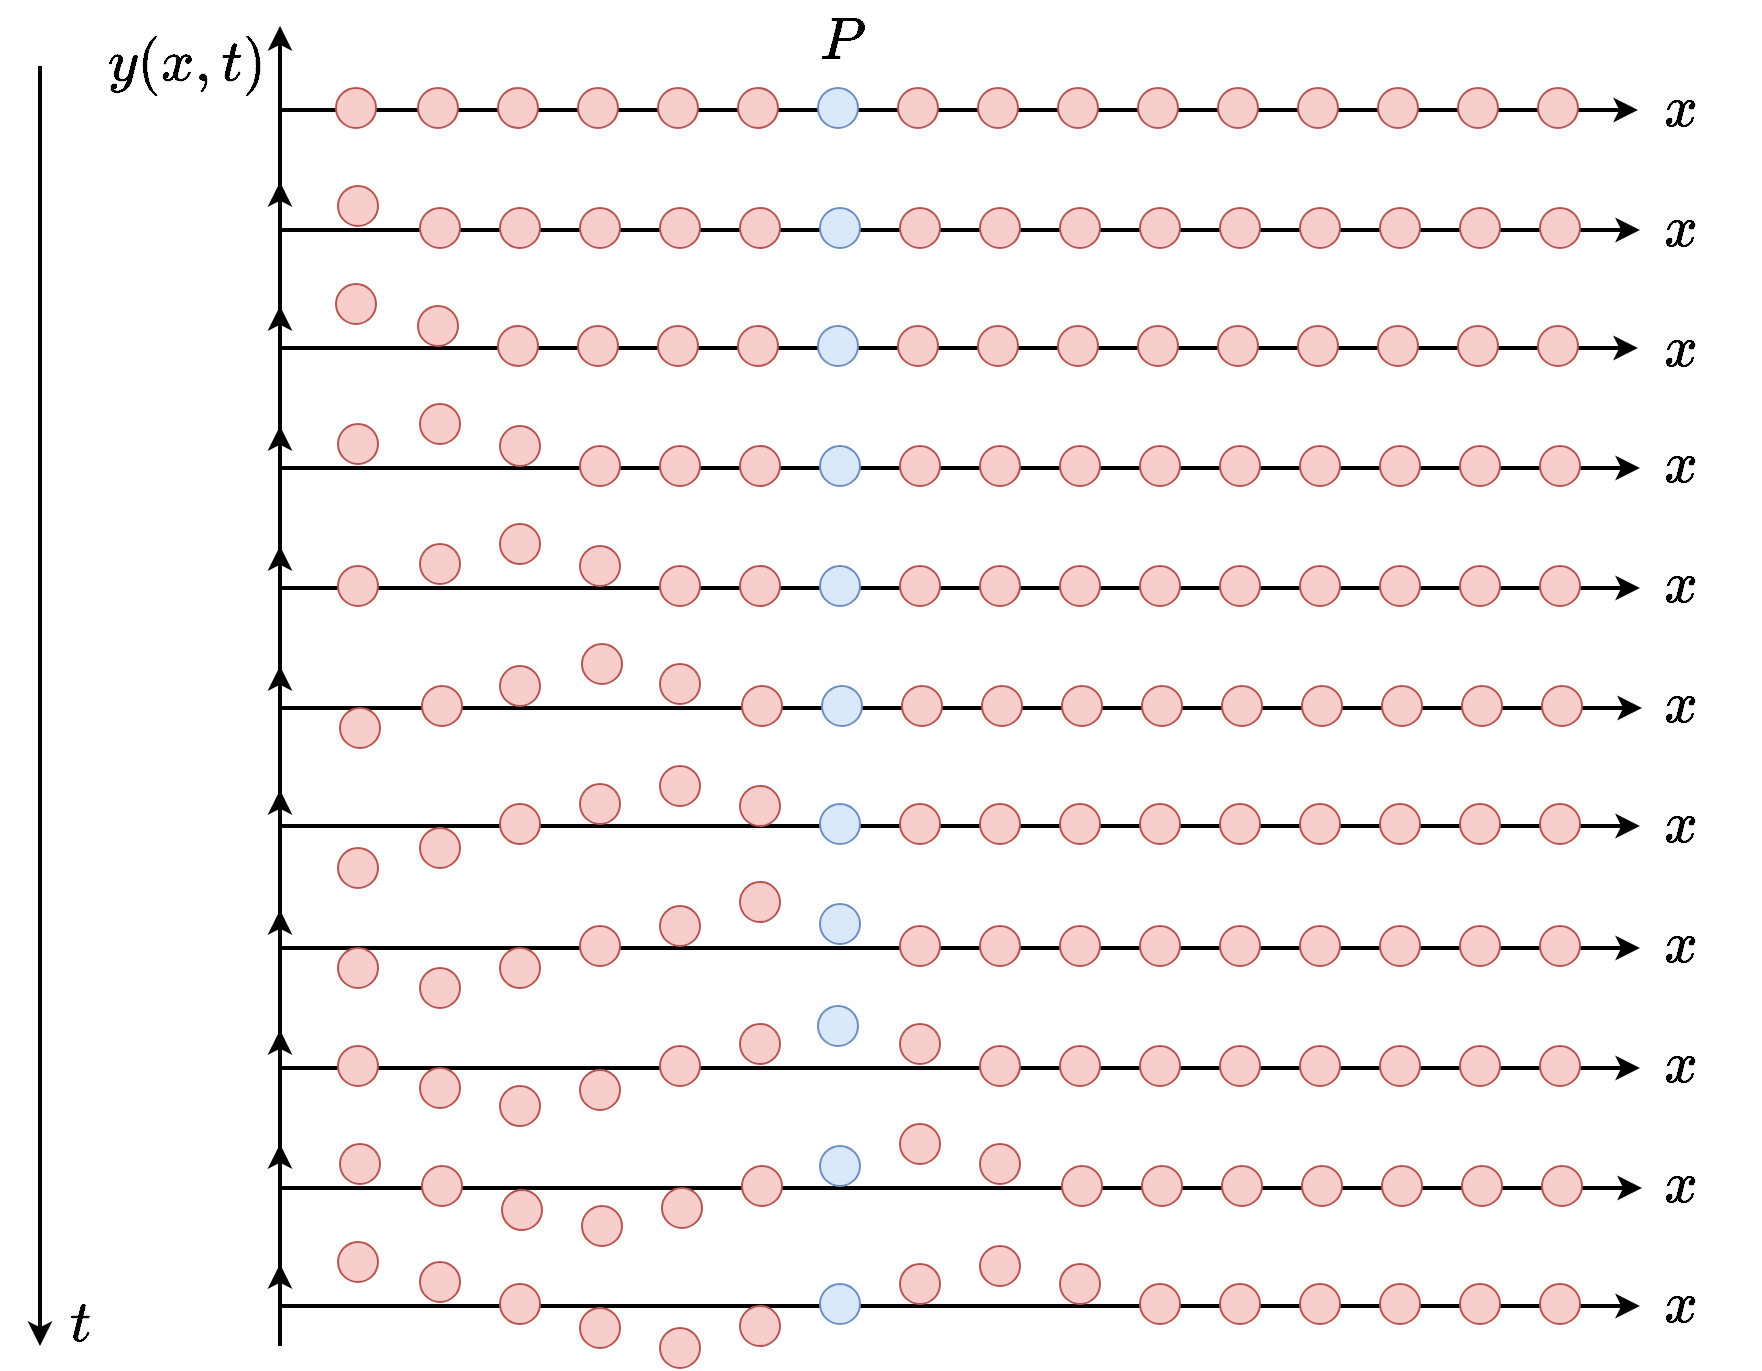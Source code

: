 <mxfile version="17.2.4" type="device"><diagram id="q1A4tOqf9UaTNvu059K_" name="Seite-1"><mxGraphModel dx="1675" dy="566" grid="1" gridSize="10" guides="1" tooltips="1" connect="1" arrows="1" fold="1" page="1" pageScale="1" pageWidth="827" pageHeight="1169" math="1" shadow="0"><root><mxCell id="0"/><mxCell id="1" parent="0"/><mxCell id="uSksvsKe5BKGUs4VqeUF-1" value="" style="endArrow=classic;html=1;rounded=0;strokeWidth=2;" edge="1" parent="1"><mxGeometry width="50" height="50" relative="1" as="geometry"><mxPoint x="80" y="700" as="sourcePoint"/><mxPoint x="80" y="40" as="targetPoint"/></mxGeometry></mxCell><mxCell id="uSksvsKe5BKGUs4VqeUF-2" value="" style="endArrow=classic;html=1;rounded=0;strokeWidth=2;startArrow=none;" edge="1" parent="1"><mxGeometry width="50" height="50" relative="1" as="geometry"><mxPoint x="80" y="680" as="sourcePoint"/><mxPoint x="760" y="680" as="targetPoint"/></mxGeometry></mxCell><mxCell id="uSksvsKe5BKGUs4VqeUF-3" value="" style="ellipse;whiteSpace=wrap;html=1;aspect=fixed;fillColor=#f8cecc;strokeColor=#b85450;" vertex="1" parent="1"><mxGeometry x="109" y="648" width="20" height="20" as="geometry"/></mxCell><mxCell id="uSksvsKe5BKGUs4VqeUF-5" value="" style="ellipse;whiteSpace=wrap;html=1;aspect=fixed;fillColor=#f8cecc;strokeColor=#b85450;" vertex="1" parent="1"><mxGeometry x="150" y="658" width="20" height="20" as="geometry"/></mxCell><mxCell id="uSksvsKe5BKGUs4VqeUF-9" value="" style="ellipse;whiteSpace=wrap;html=1;aspect=fixed;fillColor=#f8cecc;strokeColor=#b85450;" vertex="1" parent="1"><mxGeometry x="190" y="669" width="20" height="20" as="geometry"/></mxCell><mxCell id="uSksvsKe5BKGUs4VqeUF-7" value="" style="ellipse;whiteSpace=wrap;html=1;aspect=fixed;fillColor=#f8cecc;strokeColor=#b85450;" vertex="1" parent="1"><mxGeometry x="230" y="681" width="20" height="20" as="geometry"/></mxCell><mxCell id="uSksvsKe5BKGUs4VqeUF-13" value="" style="ellipse;whiteSpace=wrap;html=1;aspect=fixed;fillColor=#f8cecc;strokeColor=#b85450;" vertex="1" parent="1"><mxGeometry x="270" y="691" width="20" height="20" as="geometry"/></mxCell><mxCell id="uSksvsKe5BKGUs4VqeUF-14" value="" style="ellipse;whiteSpace=wrap;html=1;aspect=fixed;fillColor=#f8cecc;strokeColor=#b85450;" vertex="1" parent="1"><mxGeometry x="310" y="680" width="20" height="20" as="geometry"/></mxCell><mxCell id="uSksvsKe5BKGUs4VqeUF-15" value="" style="ellipse;whiteSpace=wrap;html=1;aspect=fixed;fillColor=#dae8fc;strokeColor=#6c8ebf;" vertex="1" parent="1"><mxGeometry x="350" y="669" width="20" height="20" as="geometry"/></mxCell><mxCell id="uSksvsKe5BKGUs4VqeUF-16" value="" style="ellipse;whiteSpace=wrap;html=1;aspect=fixed;fillColor=#f8cecc;strokeColor=#b85450;" vertex="1" parent="1"><mxGeometry x="390" y="659" width="20" height="20" as="geometry"/></mxCell><mxCell id="uSksvsKe5BKGUs4VqeUF-17" value="" style="ellipse;whiteSpace=wrap;html=1;aspect=fixed;fillColor=#f8cecc;strokeColor=#b85450;" vertex="1" parent="1"><mxGeometry x="430" y="650" width="20" height="20" as="geometry"/></mxCell><mxCell id="uSksvsKe5BKGUs4VqeUF-18" value="" style="ellipse;whiteSpace=wrap;html=1;aspect=fixed;fillColor=#f8cecc;strokeColor=#b85450;" vertex="1" parent="1"><mxGeometry x="470" y="659" width="20" height="20" as="geometry"/></mxCell><mxCell id="uSksvsKe5BKGUs4VqeUF-19" value="" style="ellipse;whiteSpace=wrap;html=1;aspect=fixed;fillColor=#f8cecc;strokeColor=#b85450;" vertex="1" parent="1"><mxGeometry x="510" y="669" width="20" height="20" as="geometry"/></mxCell><mxCell id="uSksvsKe5BKGUs4VqeUF-20" value="" style="ellipse;whiteSpace=wrap;html=1;aspect=fixed;fillColor=#f8cecc;strokeColor=#b85450;" vertex="1" parent="1"><mxGeometry x="550" y="669" width="20" height="20" as="geometry"/></mxCell><mxCell id="uSksvsKe5BKGUs4VqeUF-21" value="" style="ellipse;whiteSpace=wrap;html=1;aspect=fixed;fillColor=#f8cecc;strokeColor=#b85450;" vertex="1" parent="1"><mxGeometry x="590" y="669" width="20" height="20" as="geometry"/></mxCell><mxCell id="uSksvsKe5BKGUs4VqeUF-22" value="" style="ellipse;whiteSpace=wrap;html=1;aspect=fixed;fillColor=#f8cecc;strokeColor=#b85450;" vertex="1" parent="1"><mxGeometry x="630" y="669" width="20" height="20" as="geometry"/></mxCell><mxCell id="uSksvsKe5BKGUs4VqeUF-23" value="" style="ellipse;whiteSpace=wrap;html=1;aspect=fixed;fillColor=#f8cecc;strokeColor=#b85450;" vertex="1" parent="1"><mxGeometry x="670" y="669" width="20" height="20" as="geometry"/></mxCell><mxCell id="uSksvsKe5BKGUs4VqeUF-24" value="" style="ellipse;whiteSpace=wrap;html=1;aspect=fixed;fillColor=#f8cecc;strokeColor=#b85450;" vertex="1" parent="1"><mxGeometry x="710" y="669" width="20" height="20" as="geometry"/></mxCell><mxCell id="uSksvsKe5BKGUs4VqeUF-25" value="" style="endArrow=classic;html=1;rounded=0;strokeWidth=2;startArrow=none;" edge="1" parent="1"><mxGeometry width="50" height="50" relative="1" as="geometry"><mxPoint x="81" y="621" as="sourcePoint"/><mxPoint x="761" y="621" as="targetPoint"/></mxGeometry></mxCell><mxCell id="uSksvsKe5BKGUs4VqeUF-26" value="" style="ellipse;whiteSpace=wrap;html=1;aspect=fixed;fillColor=#f8cecc;strokeColor=#b85450;" vertex="1" parent="1"><mxGeometry x="110" y="599" width="20" height="20" as="geometry"/></mxCell><mxCell id="uSksvsKe5BKGUs4VqeUF-27" value="" style="ellipse;whiteSpace=wrap;html=1;aspect=fixed;fillColor=#f8cecc;strokeColor=#b85450;" vertex="1" parent="1"><mxGeometry x="151" y="610" width="20" height="20" as="geometry"/></mxCell><mxCell id="uSksvsKe5BKGUs4VqeUF-28" value="" style="ellipse;whiteSpace=wrap;html=1;aspect=fixed;fillColor=#f8cecc;strokeColor=#b85450;" vertex="1" parent="1"><mxGeometry x="191" y="622" width="20" height="20" as="geometry"/></mxCell><mxCell id="uSksvsKe5BKGUs4VqeUF-29" value="" style="ellipse;whiteSpace=wrap;html=1;aspect=fixed;fillColor=#f8cecc;strokeColor=#b85450;" vertex="1" parent="1"><mxGeometry x="231" y="630" width="20" height="20" as="geometry"/></mxCell><mxCell id="uSksvsKe5BKGUs4VqeUF-30" value="" style="ellipse;whiteSpace=wrap;html=1;aspect=fixed;fillColor=#f8cecc;strokeColor=#b85450;" vertex="1" parent="1"><mxGeometry x="271" y="621" width="20" height="20" as="geometry"/></mxCell><mxCell id="uSksvsKe5BKGUs4VqeUF-31" value="" style="ellipse;whiteSpace=wrap;html=1;aspect=fixed;fillColor=#f8cecc;strokeColor=#b85450;" vertex="1" parent="1"><mxGeometry x="311" y="610" width="20" height="20" as="geometry"/></mxCell><mxCell id="uSksvsKe5BKGUs4VqeUF-32" value="" style="ellipse;whiteSpace=wrap;html=1;aspect=fixed;fillColor=#dae8fc;strokeColor=#6c8ebf;" vertex="1" parent="1"><mxGeometry x="350" y="600" width="20" height="20" as="geometry"/></mxCell><mxCell id="uSksvsKe5BKGUs4VqeUF-33" value="" style="ellipse;whiteSpace=wrap;html=1;aspect=fixed;fillColor=#f8cecc;strokeColor=#b85450;" vertex="1" parent="1"><mxGeometry x="390" y="589" width="20" height="20" as="geometry"/></mxCell><mxCell id="uSksvsKe5BKGUs4VqeUF-34" value="" style="ellipse;whiteSpace=wrap;html=1;aspect=fixed;fillColor=#f8cecc;strokeColor=#b85450;" vertex="1" parent="1"><mxGeometry x="430" y="599" width="20" height="20" as="geometry"/></mxCell><mxCell id="uSksvsKe5BKGUs4VqeUF-35" value="" style="ellipse;whiteSpace=wrap;html=1;aspect=fixed;fillColor=#f8cecc;strokeColor=#b85450;" vertex="1" parent="1"><mxGeometry x="471" y="610" width="20" height="20" as="geometry"/></mxCell><mxCell id="uSksvsKe5BKGUs4VqeUF-36" value="" style="ellipse;whiteSpace=wrap;html=1;aspect=fixed;fillColor=#f8cecc;strokeColor=#b85450;" vertex="1" parent="1"><mxGeometry x="511" y="610" width="20" height="20" as="geometry"/></mxCell><mxCell id="uSksvsKe5BKGUs4VqeUF-37" value="" style="ellipse;whiteSpace=wrap;html=1;aspect=fixed;fillColor=#f8cecc;strokeColor=#b85450;" vertex="1" parent="1"><mxGeometry x="551" y="610" width="20" height="20" as="geometry"/></mxCell><mxCell id="uSksvsKe5BKGUs4VqeUF-38" value="" style="ellipse;whiteSpace=wrap;html=1;aspect=fixed;fillColor=#f8cecc;strokeColor=#b85450;" vertex="1" parent="1"><mxGeometry x="591" y="610" width="20" height="20" as="geometry"/></mxCell><mxCell id="uSksvsKe5BKGUs4VqeUF-39" value="" style="ellipse;whiteSpace=wrap;html=1;aspect=fixed;fillColor=#f8cecc;strokeColor=#b85450;" vertex="1" parent="1"><mxGeometry x="631" y="610" width="20" height="20" as="geometry"/></mxCell><mxCell id="uSksvsKe5BKGUs4VqeUF-40" value="" style="ellipse;whiteSpace=wrap;html=1;aspect=fixed;fillColor=#f8cecc;strokeColor=#b85450;" vertex="1" parent="1"><mxGeometry x="671" y="610" width="20" height="20" as="geometry"/></mxCell><mxCell id="uSksvsKe5BKGUs4VqeUF-41" value="" style="ellipse;whiteSpace=wrap;html=1;aspect=fixed;fillColor=#f8cecc;strokeColor=#b85450;" vertex="1" parent="1"><mxGeometry x="711" y="610" width="20" height="20" as="geometry"/></mxCell><mxCell id="uSksvsKe5BKGUs4VqeUF-42" value="" style="endArrow=classic;html=1;rounded=0;strokeWidth=2;startArrow=none;" edge="1" parent="1"><mxGeometry width="50" height="50" relative="1" as="geometry"><mxPoint x="80" y="561" as="sourcePoint"/><mxPoint x="760" y="561" as="targetPoint"/></mxGeometry></mxCell><mxCell id="uSksvsKe5BKGUs4VqeUF-43" value="" style="ellipse;whiteSpace=wrap;html=1;aspect=fixed;fillColor=#f8cecc;strokeColor=#b85450;" vertex="1" parent="1"><mxGeometry x="109" y="550" width="20" height="20" as="geometry"/></mxCell><mxCell id="uSksvsKe5BKGUs4VqeUF-44" value="" style="ellipse;whiteSpace=wrap;html=1;aspect=fixed;fillColor=#f8cecc;strokeColor=#b85450;" vertex="1" parent="1"><mxGeometry x="150" y="561" width="20" height="20" as="geometry"/></mxCell><mxCell id="uSksvsKe5BKGUs4VqeUF-45" value="" style="ellipse;whiteSpace=wrap;html=1;aspect=fixed;fillColor=#f8cecc;strokeColor=#b85450;" vertex="1" parent="1"><mxGeometry x="190" y="570" width="20" height="20" as="geometry"/></mxCell><mxCell id="uSksvsKe5BKGUs4VqeUF-46" value="" style="ellipse;whiteSpace=wrap;html=1;aspect=fixed;fillColor=#f8cecc;strokeColor=#b85450;" vertex="1" parent="1"><mxGeometry x="230" y="562" width="20" height="20" as="geometry"/></mxCell><mxCell id="uSksvsKe5BKGUs4VqeUF-47" value="" style="ellipse;whiteSpace=wrap;html=1;aspect=fixed;fillColor=#f8cecc;strokeColor=#b85450;" vertex="1" parent="1"><mxGeometry x="270" y="550" width="20" height="20" as="geometry"/></mxCell><mxCell id="uSksvsKe5BKGUs4VqeUF-48" value="" style="ellipse;whiteSpace=wrap;html=1;aspect=fixed;fillColor=#f8cecc;strokeColor=#b85450;" vertex="1" parent="1"><mxGeometry x="310" y="539" width="20" height="20" as="geometry"/></mxCell><mxCell id="uSksvsKe5BKGUs4VqeUF-49" value="" style="ellipse;whiteSpace=wrap;html=1;aspect=fixed;fillColor=#dae8fc;strokeColor=#6c8ebf;" vertex="1" parent="1"><mxGeometry x="349" y="530" width="20" height="20" as="geometry"/></mxCell><mxCell id="uSksvsKe5BKGUs4VqeUF-50" value="" style="ellipse;whiteSpace=wrap;html=1;aspect=fixed;fillColor=#f8cecc;strokeColor=#b85450;" vertex="1" parent="1"><mxGeometry x="390" y="539" width="20" height="20" as="geometry"/></mxCell><mxCell id="uSksvsKe5BKGUs4VqeUF-51" value="" style="ellipse;whiteSpace=wrap;html=1;aspect=fixed;fillColor=#f8cecc;strokeColor=#b85450;" vertex="1" parent="1"><mxGeometry x="430" y="550" width="20" height="20" as="geometry"/></mxCell><mxCell id="uSksvsKe5BKGUs4VqeUF-52" value="" style="ellipse;whiteSpace=wrap;html=1;aspect=fixed;fillColor=#f8cecc;strokeColor=#b85450;" vertex="1" parent="1"><mxGeometry x="470" y="550" width="20" height="20" as="geometry"/></mxCell><mxCell id="uSksvsKe5BKGUs4VqeUF-53" value="" style="ellipse;whiteSpace=wrap;html=1;aspect=fixed;fillColor=#f8cecc;strokeColor=#b85450;" vertex="1" parent="1"><mxGeometry x="510" y="550" width="20" height="20" as="geometry"/></mxCell><mxCell id="uSksvsKe5BKGUs4VqeUF-54" value="" style="ellipse;whiteSpace=wrap;html=1;aspect=fixed;fillColor=#f8cecc;strokeColor=#b85450;" vertex="1" parent="1"><mxGeometry x="550" y="550" width="20" height="20" as="geometry"/></mxCell><mxCell id="uSksvsKe5BKGUs4VqeUF-55" value="" style="ellipse;whiteSpace=wrap;html=1;aspect=fixed;fillColor=#f8cecc;strokeColor=#b85450;" vertex="1" parent="1"><mxGeometry x="590" y="550" width="20" height="20" as="geometry"/></mxCell><mxCell id="uSksvsKe5BKGUs4VqeUF-56" value="" style="ellipse;whiteSpace=wrap;html=1;aspect=fixed;fillColor=#f8cecc;strokeColor=#b85450;" vertex="1" parent="1"><mxGeometry x="630" y="550" width="20" height="20" as="geometry"/></mxCell><mxCell id="uSksvsKe5BKGUs4VqeUF-57" value="" style="ellipse;whiteSpace=wrap;html=1;aspect=fixed;fillColor=#f8cecc;strokeColor=#b85450;" vertex="1" parent="1"><mxGeometry x="670" y="550" width="20" height="20" as="geometry"/></mxCell><mxCell id="uSksvsKe5BKGUs4VqeUF-58" value="" style="ellipse;whiteSpace=wrap;html=1;aspect=fixed;fillColor=#f8cecc;strokeColor=#b85450;" vertex="1" parent="1"><mxGeometry x="710" y="550" width="20" height="20" as="geometry"/></mxCell><mxCell id="uSksvsKe5BKGUs4VqeUF-59" value="" style="endArrow=classic;html=1;rounded=0;strokeWidth=2;startArrow=none;" edge="1" parent="1"><mxGeometry width="50" height="50" relative="1" as="geometry"><mxPoint x="80" y="501" as="sourcePoint"/><mxPoint x="760" y="501" as="targetPoint"/></mxGeometry></mxCell><mxCell id="uSksvsKe5BKGUs4VqeUF-60" value="" style="ellipse;whiteSpace=wrap;html=1;aspect=fixed;fillColor=#f8cecc;strokeColor=#b85450;" vertex="1" parent="1"><mxGeometry x="109" y="501" width="20" height="20" as="geometry"/></mxCell><mxCell id="uSksvsKe5BKGUs4VqeUF-61" value="" style="ellipse;whiteSpace=wrap;html=1;aspect=fixed;fillColor=#f8cecc;strokeColor=#b85450;" vertex="1" parent="1"><mxGeometry x="150" y="511" width="20" height="20" as="geometry"/></mxCell><mxCell id="uSksvsKe5BKGUs4VqeUF-62" value="" style="ellipse;whiteSpace=wrap;html=1;aspect=fixed;fillColor=#f8cecc;strokeColor=#b85450;" vertex="1" parent="1"><mxGeometry x="190" y="501" width="20" height="20" as="geometry"/></mxCell><mxCell id="uSksvsKe5BKGUs4VqeUF-63" value="" style="ellipse;whiteSpace=wrap;html=1;aspect=fixed;fillColor=#f8cecc;strokeColor=#b85450;" vertex="1" parent="1"><mxGeometry x="230" y="490" width="20" height="20" as="geometry"/></mxCell><mxCell id="uSksvsKe5BKGUs4VqeUF-64" value="" style="ellipse;whiteSpace=wrap;html=1;aspect=fixed;fillColor=#f8cecc;strokeColor=#b85450;" vertex="1" parent="1"><mxGeometry x="270" y="480" width="20" height="20" as="geometry"/></mxCell><mxCell id="uSksvsKe5BKGUs4VqeUF-65" value="" style="ellipse;whiteSpace=wrap;html=1;aspect=fixed;fillColor=#f8cecc;strokeColor=#b85450;" vertex="1" parent="1"><mxGeometry x="310" y="468" width="20" height="20" as="geometry"/></mxCell><mxCell id="uSksvsKe5BKGUs4VqeUF-66" value="" style="ellipse;whiteSpace=wrap;html=1;aspect=fixed;fillColor=#dae8fc;strokeColor=#6c8ebf;" vertex="1" parent="1"><mxGeometry x="350" y="479" width="20" height="20" as="geometry"/></mxCell><mxCell id="uSksvsKe5BKGUs4VqeUF-67" value="" style="ellipse;whiteSpace=wrap;html=1;aspect=fixed;fillColor=#f8cecc;strokeColor=#b85450;" vertex="1" parent="1"><mxGeometry x="390" y="490" width="20" height="20" as="geometry"/></mxCell><mxCell id="uSksvsKe5BKGUs4VqeUF-68" value="" style="ellipse;whiteSpace=wrap;html=1;aspect=fixed;fillColor=#f8cecc;strokeColor=#b85450;" vertex="1" parent="1"><mxGeometry x="430" y="490" width="20" height="20" as="geometry"/></mxCell><mxCell id="uSksvsKe5BKGUs4VqeUF-69" value="" style="ellipse;whiteSpace=wrap;html=1;aspect=fixed;fillColor=#f8cecc;strokeColor=#b85450;" vertex="1" parent="1"><mxGeometry x="470" y="490" width="20" height="20" as="geometry"/></mxCell><mxCell id="uSksvsKe5BKGUs4VqeUF-70" value="" style="ellipse;whiteSpace=wrap;html=1;aspect=fixed;fillColor=#f8cecc;strokeColor=#b85450;" vertex="1" parent="1"><mxGeometry x="510" y="490" width="20" height="20" as="geometry"/></mxCell><mxCell id="uSksvsKe5BKGUs4VqeUF-71" value="" style="ellipse;whiteSpace=wrap;html=1;aspect=fixed;fillColor=#f8cecc;strokeColor=#b85450;" vertex="1" parent="1"><mxGeometry x="550" y="490" width="20" height="20" as="geometry"/></mxCell><mxCell id="uSksvsKe5BKGUs4VqeUF-72" value="" style="ellipse;whiteSpace=wrap;html=1;aspect=fixed;fillColor=#f8cecc;strokeColor=#b85450;" vertex="1" parent="1"><mxGeometry x="590" y="490" width="20" height="20" as="geometry"/></mxCell><mxCell id="uSksvsKe5BKGUs4VqeUF-73" value="" style="ellipse;whiteSpace=wrap;html=1;aspect=fixed;fillColor=#f8cecc;strokeColor=#b85450;" vertex="1" parent="1"><mxGeometry x="630" y="490" width="20" height="20" as="geometry"/></mxCell><mxCell id="uSksvsKe5BKGUs4VqeUF-74" value="" style="ellipse;whiteSpace=wrap;html=1;aspect=fixed;fillColor=#f8cecc;strokeColor=#b85450;" vertex="1" parent="1"><mxGeometry x="670" y="490" width="20" height="20" as="geometry"/></mxCell><mxCell id="uSksvsKe5BKGUs4VqeUF-75" value="" style="ellipse;whiteSpace=wrap;html=1;aspect=fixed;fillColor=#f8cecc;strokeColor=#b85450;" vertex="1" parent="1"><mxGeometry x="710" y="490" width="20" height="20" as="geometry"/></mxCell><mxCell id="uSksvsKe5BKGUs4VqeUF-76" value="" style="endArrow=classic;html=1;rounded=0;strokeWidth=2;startArrow=none;" edge="1" parent="1"><mxGeometry width="50" height="50" relative="1" as="geometry"><mxPoint x="80" y="440" as="sourcePoint"/><mxPoint x="760" y="440" as="targetPoint"/></mxGeometry></mxCell><mxCell id="uSksvsKe5BKGUs4VqeUF-77" value="" style="ellipse;whiteSpace=wrap;html=1;aspect=fixed;fillColor=#f8cecc;strokeColor=#b85450;" vertex="1" parent="1"><mxGeometry x="109" y="451" width="20" height="20" as="geometry"/></mxCell><mxCell id="uSksvsKe5BKGUs4VqeUF-78" value="" style="ellipse;whiteSpace=wrap;html=1;aspect=fixed;fillColor=#f8cecc;strokeColor=#b85450;" vertex="1" parent="1"><mxGeometry x="150" y="441" width="20" height="20" as="geometry"/></mxCell><mxCell id="uSksvsKe5BKGUs4VqeUF-79" value="" style="ellipse;whiteSpace=wrap;html=1;aspect=fixed;fillColor=#f8cecc;strokeColor=#b85450;" vertex="1" parent="1"><mxGeometry x="190" y="429" width="20" height="20" as="geometry"/></mxCell><mxCell id="uSksvsKe5BKGUs4VqeUF-80" value="" style="ellipse;whiteSpace=wrap;html=1;aspect=fixed;fillColor=#f8cecc;strokeColor=#b85450;" vertex="1" parent="1"><mxGeometry x="230" y="419" width="20" height="20" as="geometry"/></mxCell><mxCell id="uSksvsKe5BKGUs4VqeUF-81" value="" style="ellipse;whiteSpace=wrap;html=1;aspect=fixed;fillColor=#f8cecc;strokeColor=#b85450;" vertex="1" parent="1"><mxGeometry x="270" y="410" width="20" height="20" as="geometry"/></mxCell><mxCell id="uSksvsKe5BKGUs4VqeUF-82" value="" style="ellipse;whiteSpace=wrap;html=1;aspect=fixed;fillColor=#f8cecc;strokeColor=#b85450;" vertex="1" parent="1"><mxGeometry x="310" y="420" width="20" height="20" as="geometry"/></mxCell><mxCell id="uSksvsKe5BKGUs4VqeUF-83" value="" style="ellipse;whiteSpace=wrap;html=1;aspect=fixed;fillColor=#dae8fc;strokeColor=#6c8ebf;" vertex="1" parent="1"><mxGeometry x="350" y="429" width="20" height="20" as="geometry"/></mxCell><mxCell id="uSksvsKe5BKGUs4VqeUF-84" value="" style="ellipse;whiteSpace=wrap;html=1;aspect=fixed;fillColor=#f8cecc;strokeColor=#b85450;" vertex="1" parent="1"><mxGeometry x="390" y="429" width="20" height="20" as="geometry"/></mxCell><mxCell id="uSksvsKe5BKGUs4VqeUF-85" value="" style="ellipse;whiteSpace=wrap;html=1;aspect=fixed;fillColor=#f8cecc;strokeColor=#b85450;" vertex="1" parent="1"><mxGeometry x="430" y="429" width="20" height="20" as="geometry"/></mxCell><mxCell id="uSksvsKe5BKGUs4VqeUF-86" value="" style="ellipse;whiteSpace=wrap;html=1;aspect=fixed;fillColor=#f8cecc;strokeColor=#b85450;" vertex="1" parent="1"><mxGeometry x="470" y="429" width="20" height="20" as="geometry"/></mxCell><mxCell id="uSksvsKe5BKGUs4VqeUF-87" value="" style="ellipse;whiteSpace=wrap;html=1;aspect=fixed;fillColor=#f8cecc;strokeColor=#b85450;" vertex="1" parent="1"><mxGeometry x="510" y="429" width="20" height="20" as="geometry"/></mxCell><mxCell id="uSksvsKe5BKGUs4VqeUF-88" value="" style="ellipse;whiteSpace=wrap;html=1;aspect=fixed;fillColor=#f8cecc;strokeColor=#b85450;" vertex="1" parent="1"><mxGeometry x="550" y="429" width="20" height="20" as="geometry"/></mxCell><mxCell id="uSksvsKe5BKGUs4VqeUF-89" value="" style="ellipse;whiteSpace=wrap;html=1;aspect=fixed;fillColor=#f8cecc;strokeColor=#b85450;" vertex="1" parent="1"><mxGeometry x="590" y="429" width="20" height="20" as="geometry"/></mxCell><mxCell id="uSksvsKe5BKGUs4VqeUF-90" value="" style="ellipse;whiteSpace=wrap;html=1;aspect=fixed;fillColor=#f8cecc;strokeColor=#b85450;" vertex="1" parent="1"><mxGeometry x="630" y="429" width="20" height="20" as="geometry"/></mxCell><mxCell id="uSksvsKe5BKGUs4VqeUF-91" value="" style="ellipse;whiteSpace=wrap;html=1;aspect=fixed;fillColor=#f8cecc;strokeColor=#b85450;" vertex="1" parent="1"><mxGeometry x="670" y="429" width="20" height="20" as="geometry"/></mxCell><mxCell id="uSksvsKe5BKGUs4VqeUF-92" value="" style="ellipse;whiteSpace=wrap;html=1;aspect=fixed;fillColor=#f8cecc;strokeColor=#b85450;" vertex="1" parent="1"><mxGeometry x="710" y="429" width="20" height="20" as="geometry"/></mxCell><mxCell id="uSksvsKe5BKGUs4VqeUF-93" value="" style="endArrow=classic;html=1;rounded=0;strokeWidth=2;startArrow=none;" edge="1" parent="1"><mxGeometry width="50" height="50" relative="1" as="geometry"><mxPoint x="81" y="381" as="sourcePoint"/><mxPoint x="761" y="381" as="targetPoint"/></mxGeometry></mxCell><mxCell id="uSksvsKe5BKGUs4VqeUF-94" value="" style="ellipse;whiteSpace=wrap;html=1;aspect=fixed;fillColor=#f8cecc;strokeColor=#b85450;" vertex="1" parent="1"><mxGeometry x="110" y="381" width="20" height="20" as="geometry"/></mxCell><mxCell id="uSksvsKe5BKGUs4VqeUF-95" value="" style="ellipse;whiteSpace=wrap;html=1;aspect=fixed;fillColor=#f8cecc;strokeColor=#b85450;" vertex="1" parent="1"><mxGeometry x="151" y="370" width="20" height="20" as="geometry"/></mxCell><mxCell id="uSksvsKe5BKGUs4VqeUF-96" value="" style="ellipse;whiteSpace=wrap;html=1;aspect=fixed;fillColor=#f8cecc;strokeColor=#b85450;" vertex="1" parent="1"><mxGeometry x="190" y="360" width="20" height="20" as="geometry"/></mxCell><mxCell id="uSksvsKe5BKGUs4VqeUF-97" value="" style="ellipse;whiteSpace=wrap;html=1;aspect=fixed;fillColor=#f8cecc;strokeColor=#b85450;" vertex="1" parent="1"><mxGeometry x="231" y="349" width="20" height="20" as="geometry"/></mxCell><mxCell id="uSksvsKe5BKGUs4VqeUF-98" value="" style="ellipse;whiteSpace=wrap;html=1;aspect=fixed;fillColor=#f8cecc;strokeColor=#b85450;" vertex="1" parent="1"><mxGeometry x="270" y="359" width="20" height="20" as="geometry"/></mxCell><mxCell id="uSksvsKe5BKGUs4VqeUF-99" value="" style="ellipse;whiteSpace=wrap;html=1;aspect=fixed;fillColor=#f8cecc;strokeColor=#b85450;" vertex="1" parent="1"><mxGeometry x="311" y="370" width="20" height="20" as="geometry"/></mxCell><mxCell id="uSksvsKe5BKGUs4VqeUF-100" value="" style="ellipse;whiteSpace=wrap;html=1;aspect=fixed;fillColor=#dae8fc;strokeColor=#6c8ebf;" vertex="1" parent="1"><mxGeometry x="351" y="370" width="20" height="20" as="geometry"/></mxCell><mxCell id="uSksvsKe5BKGUs4VqeUF-101" value="" style="ellipse;whiteSpace=wrap;html=1;aspect=fixed;fillColor=#f8cecc;strokeColor=#b85450;" vertex="1" parent="1"><mxGeometry x="391" y="370" width="20" height="20" as="geometry"/></mxCell><mxCell id="uSksvsKe5BKGUs4VqeUF-102" value="" style="ellipse;whiteSpace=wrap;html=1;aspect=fixed;fillColor=#f8cecc;strokeColor=#b85450;" vertex="1" parent="1"><mxGeometry x="431" y="370" width="20" height="20" as="geometry"/></mxCell><mxCell id="uSksvsKe5BKGUs4VqeUF-103" value="" style="ellipse;whiteSpace=wrap;html=1;aspect=fixed;fillColor=#f8cecc;strokeColor=#b85450;" vertex="1" parent="1"><mxGeometry x="471" y="370" width="20" height="20" as="geometry"/></mxCell><mxCell id="uSksvsKe5BKGUs4VqeUF-104" value="" style="ellipse;whiteSpace=wrap;html=1;aspect=fixed;fillColor=#f8cecc;strokeColor=#b85450;" vertex="1" parent="1"><mxGeometry x="511" y="370" width="20" height="20" as="geometry"/></mxCell><mxCell id="uSksvsKe5BKGUs4VqeUF-105" value="" style="ellipse;whiteSpace=wrap;html=1;aspect=fixed;fillColor=#f8cecc;strokeColor=#b85450;" vertex="1" parent="1"><mxGeometry x="551" y="370" width="20" height="20" as="geometry"/></mxCell><mxCell id="uSksvsKe5BKGUs4VqeUF-106" value="" style="ellipse;whiteSpace=wrap;html=1;aspect=fixed;fillColor=#f8cecc;strokeColor=#b85450;" vertex="1" parent="1"><mxGeometry x="591" y="370" width="20" height="20" as="geometry"/></mxCell><mxCell id="uSksvsKe5BKGUs4VqeUF-107" value="" style="ellipse;whiteSpace=wrap;html=1;aspect=fixed;fillColor=#f8cecc;strokeColor=#b85450;" vertex="1" parent="1"><mxGeometry x="631" y="370" width="20" height="20" as="geometry"/></mxCell><mxCell id="uSksvsKe5BKGUs4VqeUF-108" value="" style="ellipse;whiteSpace=wrap;html=1;aspect=fixed;fillColor=#f8cecc;strokeColor=#b85450;" vertex="1" parent="1"><mxGeometry x="671" y="370" width="20" height="20" as="geometry"/></mxCell><mxCell id="uSksvsKe5BKGUs4VqeUF-109" value="" style="ellipse;whiteSpace=wrap;html=1;aspect=fixed;fillColor=#f8cecc;strokeColor=#b85450;" vertex="1" parent="1"><mxGeometry x="711" y="370" width="20" height="20" as="geometry"/></mxCell><mxCell id="uSksvsKe5BKGUs4VqeUF-110" value="" style="endArrow=classic;html=1;rounded=0;strokeWidth=2;startArrow=none;" edge="1" parent="1"><mxGeometry width="50" height="50" relative="1" as="geometry"><mxPoint x="80" y="321" as="sourcePoint"/><mxPoint x="760" y="321" as="targetPoint"/></mxGeometry></mxCell><mxCell id="uSksvsKe5BKGUs4VqeUF-111" value="" style="ellipse;whiteSpace=wrap;html=1;aspect=fixed;fillColor=#f8cecc;strokeColor=#b85450;" vertex="1" parent="1"><mxGeometry x="109" y="310" width="20" height="20" as="geometry"/></mxCell><mxCell id="uSksvsKe5BKGUs4VqeUF-112" value="" style="ellipse;whiteSpace=wrap;html=1;aspect=fixed;fillColor=#f8cecc;strokeColor=#b85450;" vertex="1" parent="1"><mxGeometry x="150" y="299" width="20" height="20" as="geometry"/></mxCell><mxCell id="uSksvsKe5BKGUs4VqeUF-113" value="" style="ellipse;whiteSpace=wrap;html=1;aspect=fixed;fillColor=#f8cecc;strokeColor=#b85450;" vertex="1" parent="1"><mxGeometry x="190" y="289" width="20" height="20" as="geometry"/></mxCell><mxCell id="uSksvsKe5BKGUs4VqeUF-114" value="" style="ellipse;whiteSpace=wrap;html=1;aspect=fixed;fillColor=#f8cecc;strokeColor=#b85450;" vertex="1" parent="1"><mxGeometry x="230" y="300" width="20" height="20" as="geometry"/></mxCell><mxCell id="uSksvsKe5BKGUs4VqeUF-115" value="" style="ellipse;whiteSpace=wrap;html=1;aspect=fixed;fillColor=#f8cecc;strokeColor=#b85450;" vertex="1" parent="1"><mxGeometry x="270" y="310" width="20" height="20" as="geometry"/></mxCell><mxCell id="uSksvsKe5BKGUs4VqeUF-116" value="" style="ellipse;whiteSpace=wrap;html=1;aspect=fixed;fillColor=#f8cecc;strokeColor=#b85450;" vertex="1" parent="1"><mxGeometry x="310" y="310" width="20" height="20" as="geometry"/></mxCell><mxCell id="uSksvsKe5BKGUs4VqeUF-117" value="" style="ellipse;whiteSpace=wrap;html=1;aspect=fixed;fillColor=#dae8fc;strokeColor=#6c8ebf;" vertex="1" parent="1"><mxGeometry x="350" y="310" width="20" height="20" as="geometry"/></mxCell><mxCell id="uSksvsKe5BKGUs4VqeUF-118" value="" style="ellipse;whiteSpace=wrap;html=1;aspect=fixed;fillColor=#f8cecc;strokeColor=#b85450;" vertex="1" parent="1"><mxGeometry x="390" y="310" width="20" height="20" as="geometry"/></mxCell><mxCell id="uSksvsKe5BKGUs4VqeUF-119" value="" style="ellipse;whiteSpace=wrap;html=1;aspect=fixed;fillColor=#f8cecc;strokeColor=#b85450;" vertex="1" parent="1"><mxGeometry x="430" y="310" width="20" height="20" as="geometry"/></mxCell><mxCell id="uSksvsKe5BKGUs4VqeUF-120" value="" style="ellipse;whiteSpace=wrap;html=1;aspect=fixed;fillColor=#f8cecc;strokeColor=#b85450;" vertex="1" parent="1"><mxGeometry x="470" y="310" width="20" height="20" as="geometry"/></mxCell><mxCell id="uSksvsKe5BKGUs4VqeUF-121" value="" style="ellipse;whiteSpace=wrap;html=1;aspect=fixed;fillColor=#f8cecc;strokeColor=#b85450;" vertex="1" parent="1"><mxGeometry x="510" y="310" width="20" height="20" as="geometry"/></mxCell><mxCell id="uSksvsKe5BKGUs4VqeUF-122" value="" style="ellipse;whiteSpace=wrap;html=1;aspect=fixed;fillColor=#f8cecc;strokeColor=#b85450;" vertex="1" parent="1"><mxGeometry x="550" y="310" width="20" height="20" as="geometry"/></mxCell><mxCell id="uSksvsKe5BKGUs4VqeUF-123" value="" style="ellipse;whiteSpace=wrap;html=1;aspect=fixed;fillColor=#f8cecc;strokeColor=#b85450;" vertex="1" parent="1"><mxGeometry x="590" y="310" width="20" height="20" as="geometry"/></mxCell><mxCell id="uSksvsKe5BKGUs4VqeUF-124" value="" style="ellipse;whiteSpace=wrap;html=1;aspect=fixed;fillColor=#f8cecc;strokeColor=#b85450;" vertex="1" parent="1"><mxGeometry x="630" y="310" width="20" height="20" as="geometry"/></mxCell><mxCell id="uSksvsKe5BKGUs4VqeUF-125" value="" style="ellipse;whiteSpace=wrap;html=1;aspect=fixed;fillColor=#f8cecc;strokeColor=#b85450;" vertex="1" parent="1"><mxGeometry x="670" y="310" width="20" height="20" as="geometry"/></mxCell><mxCell id="uSksvsKe5BKGUs4VqeUF-126" value="" style="ellipse;whiteSpace=wrap;html=1;aspect=fixed;fillColor=#f8cecc;strokeColor=#b85450;" vertex="1" parent="1"><mxGeometry x="710" y="310" width="20" height="20" as="geometry"/></mxCell><mxCell id="uSksvsKe5BKGUs4VqeUF-127" value="" style="endArrow=classic;html=1;rounded=0;strokeWidth=2;startArrow=none;" edge="1" parent="1"><mxGeometry width="50" height="50" relative="1" as="geometry"><mxPoint x="80" y="261" as="sourcePoint"/><mxPoint x="760" y="261" as="targetPoint"/></mxGeometry></mxCell><mxCell id="uSksvsKe5BKGUs4VqeUF-128" value="" style="ellipse;whiteSpace=wrap;html=1;aspect=fixed;fillColor=#f8cecc;strokeColor=#b85450;" vertex="1" parent="1"><mxGeometry x="109" y="239" width="20" height="20" as="geometry"/></mxCell><mxCell id="uSksvsKe5BKGUs4VqeUF-129" value="" style="ellipse;whiteSpace=wrap;html=1;aspect=fixed;fillColor=#f8cecc;strokeColor=#b85450;" vertex="1" parent="1"><mxGeometry x="150" y="229" width="20" height="20" as="geometry"/></mxCell><mxCell id="uSksvsKe5BKGUs4VqeUF-130" value="" style="ellipse;whiteSpace=wrap;html=1;aspect=fixed;fillColor=#f8cecc;strokeColor=#b85450;" vertex="1" parent="1"><mxGeometry x="190" y="240" width="20" height="20" as="geometry"/></mxCell><mxCell id="uSksvsKe5BKGUs4VqeUF-131" value="" style="ellipse;whiteSpace=wrap;html=1;aspect=fixed;fillColor=#f8cecc;strokeColor=#b85450;" vertex="1" parent="1"><mxGeometry x="230" y="250" width="20" height="20" as="geometry"/></mxCell><mxCell id="uSksvsKe5BKGUs4VqeUF-132" value="" style="ellipse;whiteSpace=wrap;html=1;aspect=fixed;fillColor=#f8cecc;strokeColor=#b85450;" vertex="1" parent="1"><mxGeometry x="270" y="250" width="20" height="20" as="geometry"/></mxCell><mxCell id="uSksvsKe5BKGUs4VqeUF-133" value="" style="ellipse;whiteSpace=wrap;html=1;aspect=fixed;fillColor=#f8cecc;strokeColor=#b85450;" vertex="1" parent="1"><mxGeometry x="310" y="250" width="20" height="20" as="geometry"/></mxCell><mxCell id="uSksvsKe5BKGUs4VqeUF-134" value="" style="ellipse;whiteSpace=wrap;html=1;aspect=fixed;fillColor=#dae8fc;strokeColor=#6c8ebf;" vertex="1" parent="1"><mxGeometry x="350" y="250" width="20" height="20" as="geometry"/></mxCell><mxCell id="uSksvsKe5BKGUs4VqeUF-135" value="" style="ellipse;whiteSpace=wrap;html=1;aspect=fixed;fillColor=#f8cecc;strokeColor=#b85450;" vertex="1" parent="1"><mxGeometry x="390" y="250" width="20" height="20" as="geometry"/></mxCell><mxCell id="uSksvsKe5BKGUs4VqeUF-136" value="" style="ellipse;whiteSpace=wrap;html=1;aspect=fixed;fillColor=#f8cecc;strokeColor=#b85450;" vertex="1" parent="1"><mxGeometry x="430" y="250" width="20" height="20" as="geometry"/></mxCell><mxCell id="uSksvsKe5BKGUs4VqeUF-137" value="" style="ellipse;whiteSpace=wrap;html=1;aspect=fixed;fillColor=#f8cecc;strokeColor=#b85450;" vertex="1" parent="1"><mxGeometry x="470" y="250" width="20" height="20" as="geometry"/></mxCell><mxCell id="uSksvsKe5BKGUs4VqeUF-138" value="" style="ellipse;whiteSpace=wrap;html=1;aspect=fixed;fillColor=#f8cecc;strokeColor=#b85450;" vertex="1" parent="1"><mxGeometry x="510" y="250" width="20" height="20" as="geometry"/></mxCell><mxCell id="uSksvsKe5BKGUs4VqeUF-139" value="" style="ellipse;whiteSpace=wrap;html=1;aspect=fixed;fillColor=#f8cecc;strokeColor=#b85450;" vertex="1" parent="1"><mxGeometry x="550" y="250" width="20" height="20" as="geometry"/></mxCell><mxCell id="uSksvsKe5BKGUs4VqeUF-140" value="" style="ellipse;whiteSpace=wrap;html=1;aspect=fixed;fillColor=#f8cecc;strokeColor=#b85450;" vertex="1" parent="1"><mxGeometry x="590" y="250" width="20" height="20" as="geometry"/></mxCell><mxCell id="uSksvsKe5BKGUs4VqeUF-141" value="" style="ellipse;whiteSpace=wrap;html=1;aspect=fixed;fillColor=#f8cecc;strokeColor=#b85450;" vertex="1" parent="1"><mxGeometry x="630" y="250" width="20" height="20" as="geometry"/></mxCell><mxCell id="uSksvsKe5BKGUs4VqeUF-142" value="" style="ellipse;whiteSpace=wrap;html=1;aspect=fixed;fillColor=#f8cecc;strokeColor=#b85450;" vertex="1" parent="1"><mxGeometry x="670" y="250" width="20" height="20" as="geometry"/></mxCell><mxCell id="uSksvsKe5BKGUs4VqeUF-143" value="" style="ellipse;whiteSpace=wrap;html=1;aspect=fixed;fillColor=#f8cecc;strokeColor=#b85450;" vertex="1" parent="1"><mxGeometry x="710" y="250" width="20" height="20" as="geometry"/></mxCell><mxCell id="uSksvsKe5BKGUs4VqeUF-144" value="" style="endArrow=classic;html=1;rounded=0;strokeWidth=2;startArrow=none;" edge="1" parent="1"><mxGeometry width="50" height="50" relative="1" as="geometry"><mxPoint x="79" y="201.0" as="sourcePoint"/><mxPoint x="759" y="201.0" as="targetPoint"/></mxGeometry></mxCell><mxCell id="uSksvsKe5BKGUs4VqeUF-145" value="" style="ellipse;whiteSpace=wrap;html=1;aspect=fixed;fillColor=#f8cecc;strokeColor=#b85450;" vertex="1" parent="1"><mxGeometry x="108" y="169" width="20" height="20" as="geometry"/></mxCell><mxCell id="uSksvsKe5BKGUs4VqeUF-146" value="" style="ellipse;whiteSpace=wrap;html=1;aspect=fixed;fillColor=#f8cecc;strokeColor=#b85450;" vertex="1" parent="1"><mxGeometry x="149" y="180" width="20" height="20" as="geometry"/></mxCell><mxCell id="uSksvsKe5BKGUs4VqeUF-147" value="" style="ellipse;whiteSpace=wrap;html=1;aspect=fixed;fillColor=#f8cecc;strokeColor=#b85450;" vertex="1" parent="1"><mxGeometry x="189" y="190" width="20" height="20" as="geometry"/></mxCell><mxCell id="uSksvsKe5BKGUs4VqeUF-148" value="" style="ellipse;whiteSpace=wrap;html=1;aspect=fixed;fillColor=#f8cecc;strokeColor=#b85450;" vertex="1" parent="1"><mxGeometry x="229" y="190" width="20" height="20" as="geometry"/></mxCell><mxCell id="uSksvsKe5BKGUs4VqeUF-149" value="" style="ellipse;whiteSpace=wrap;html=1;aspect=fixed;fillColor=#f8cecc;strokeColor=#b85450;" vertex="1" parent="1"><mxGeometry x="269" y="190" width="20" height="20" as="geometry"/></mxCell><mxCell id="uSksvsKe5BKGUs4VqeUF-150" value="" style="ellipse;whiteSpace=wrap;html=1;aspect=fixed;fillColor=#f8cecc;strokeColor=#b85450;" vertex="1" parent="1"><mxGeometry x="309" y="190" width="20" height="20" as="geometry"/></mxCell><mxCell id="uSksvsKe5BKGUs4VqeUF-151" value="" style="ellipse;whiteSpace=wrap;html=1;aspect=fixed;fillColor=#dae8fc;strokeColor=#6c8ebf;" vertex="1" parent="1"><mxGeometry x="349" y="190" width="20" height="20" as="geometry"/></mxCell><mxCell id="uSksvsKe5BKGUs4VqeUF-152" value="" style="ellipse;whiteSpace=wrap;html=1;aspect=fixed;fillColor=#f8cecc;strokeColor=#b85450;" vertex="1" parent="1"><mxGeometry x="389" y="190" width="20" height="20" as="geometry"/></mxCell><mxCell id="uSksvsKe5BKGUs4VqeUF-153" value="" style="ellipse;whiteSpace=wrap;html=1;aspect=fixed;fillColor=#f8cecc;strokeColor=#b85450;" vertex="1" parent="1"><mxGeometry x="429" y="190" width="20" height="20" as="geometry"/></mxCell><mxCell id="uSksvsKe5BKGUs4VqeUF-154" value="" style="ellipse;whiteSpace=wrap;html=1;aspect=fixed;fillColor=#f8cecc;strokeColor=#b85450;" vertex="1" parent="1"><mxGeometry x="469" y="190" width="20" height="20" as="geometry"/></mxCell><mxCell id="uSksvsKe5BKGUs4VqeUF-155" value="" style="ellipse;whiteSpace=wrap;html=1;aspect=fixed;fillColor=#f8cecc;strokeColor=#b85450;" vertex="1" parent="1"><mxGeometry x="509" y="190" width="20" height="20" as="geometry"/></mxCell><mxCell id="uSksvsKe5BKGUs4VqeUF-156" value="" style="ellipse;whiteSpace=wrap;html=1;aspect=fixed;fillColor=#f8cecc;strokeColor=#b85450;" vertex="1" parent="1"><mxGeometry x="549" y="190" width="20" height="20" as="geometry"/></mxCell><mxCell id="uSksvsKe5BKGUs4VqeUF-157" value="" style="ellipse;whiteSpace=wrap;html=1;aspect=fixed;fillColor=#f8cecc;strokeColor=#b85450;" vertex="1" parent="1"><mxGeometry x="589" y="190" width="20" height="20" as="geometry"/></mxCell><mxCell id="uSksvsKe5BKGUs4VqeUF-158" value="" style="ellipse;whiteSpace=wrap;html=1;aspect=fixed;fillColor=#f8cecc;strokeColor=#b85450;" vertex="1" parent="1"><mxGeometry x="629" y="190" width="20" height="20" as="geometry"/></mxCell><mxCell id="uSksvsKe5BKGUs4VqeUF-159" value="" style="ellipse;whiteSpace=wrap;html=1;aspect=fixed;fillColor=#f8cecc;strokeColor=#b85450;" vertex="1" parent="1"><mxGeometry x="669" y="190" width="20" height="20" as="geometry"/></mxCell><mxCell id="uSksvsKe5BKGUs4VqeUF-160" value="" style="ellipse;whiteSpace=wrap;html=1;aspect=fixed;fillColor=#f8cecc;strokeColor=#b85450;" vertex="1" parent="1"><mxGeometry x="709" y="190" width="20" height="20" as="geometry"/></mxCell><mxCell id="uSksvsKe5BKGUs4VqeUF-161" value="" style="endArrow=classic;html=1;rounded=0;strokeWidth=2;startArrow=none;" edge="1" parent="1"><mxGeometry width="50" height="50" relative="1" as="geometry"><mxPoint x="80" y="142.0" as="sourcePoint"/><mxPoint x="760" y="142.0" as="targetPoint"/></mxGeometry></mxCell><mxCell id="uSksvsKe5BKGUs4VqeUF-162" value="" style="ellipse;whiteSpace=wrap;html=1;aspect=fixed;fillColor=#f8cecc;strokeColor=#b85450;" vertex="1" parent="1"><mxGeometry x="109" y="120" width="20" height="20" as="geometry"/></mxCell><mxCell id="uSksvsKe5BKGUs4VqeUF-163" value="" style="ellipse;whiteSpace=wrap;html=1;aspect=fixed;fillColor=#f8cecc;strokeColor=#b85450;" vertex="1" parent="1"><mxGeometry x="150" y="131" width="20" height="20" as="geometry"/></mxCell><mxCell id="uSksvsKe5BKGUs4VqeUF-164" value="" style="ellipse;whiteSpace=wrap;html=1;aspect=fixed;fillColor=#f8cecc;strokeColor=#b85450;" vertex="1" parent="1"><mxGeometry x="190" y="131" width="20" height="20" as="geometry"/></mxCell><mxCell id="uSksvsKe5BKGUs4VqeUF-165" value="" style="ellipse;whiteSpace=wrap;html=1;aspect=fixed;fillColor=#f8cecc;strokeColor=#b85450;" vertex="1" parent="1"><mxGeometry x="230" y="131" width="20" height="20" as="geometry"/></mxCell><mxCell id="uSksvsKe5BKGUs4VqeUF-166" value="" style="ellipse;whiteSpace=wrap;html=1;aspect=fixed;fillColor=#f8cecc;strokeColor=#b85450;" vertex="1" parent="1"><mxGeometry x="270" y="131" width="20" height="20" as="geometry"/></mxCell><mxCell id="uSksvsKe5BKGUs4VqeUF-167" value="" style="ellipse;whiteSpace=wrap;html=1;aspect=fixed;fillColor=#f8cecc;strokeColor=#b85450;" vertex="1" parent="1"><mxGeometry x="310" y="131" width="20" height="20" as="geometry"/></mxCell><mxCell id="uSksvsKe5BKGUs4VqeUF-168" value="" style="ellipse;whiteSpace=wrap;html=1;aspect=fixed;fillColor=#dae8fc;strokeColor=#6c8ebf;" vertex="1" parent="1"><mxGeometry x="350" y="131" width="20" height="20" as="geometry"/></mxCell><mxCell id="uSksvsKe5BKGUs4VqeUF-169" value="" style="ellipse;whiteSpace=wrap;html=1;aspect=fixed;fillColor=#f8cecc;strokeColor=#b85450;" vertex="1" parent="1"><mxGeometry x="390" y="131" width="20" height="20" as="geometry"/></mxCell><mxCell id="uSksvsKe5BKGUs4VqeUF-170" value="" style="ellipse;whiteSpace=wrap;html=1;aspect=fixed;fillColor=#f8cecc;strokeColor=#b85450;" vertex="1" parent="1"><mxGeometry x="430" y="131" width="20" height="20" as="geometry"/></mxCell><mxCell id="uSksvsKe5BKGUs4VqeUF-171" value="" style="ellipse;whiteSpace=wrap;html=1;aspect=fixed;fillColor=#f8cecc;strokeColor=#b85450;" vertex="1" parent="1"><mxGeometry x="470" y="131" width="20" height="20" as="geometry"/></mxCell><mxCell id="uSksvsKe5BKGUs4VqeUF-172" value="" style="ellipse;whiteSpace=wrap;html=1;aspect=fixed;fillColor=#f8cecc;strokeColor=#b85450;" vertex="1" parent="1"><mxGeometry x="510" y="131" width="20" height="20" as="geometry"/></mxCell><mxCell id="uSksvsKe5BKGUs4VqeUF-173" value="" style="ellipse;whiteSpace=wrap;html=1;aspect=fixed;fillColor=#f8cecc;strokeColor=#b85450;" vertex="1" parent="1"><mxGeometry x="550" y="131" width="20" height="20" as="geometry"/></mxCell><mxCell id="uSksvsKe5BKGUs4VqeUF-174" value="" style="ellipse;whiteSpace=wrap;html=1;aspect=fixed;fillColor=#f8cecc;strokeColor=#b85450;" vertex="1" parent="1"><mxGeometry x="590" y="131" width="20" height="20" as="geometry"/></mxCell><mxCell id="uSksvsKe5BKGUs4VqeUF-175" value="" style="ellipse;whiteSpace=wrap;html=1;aspect=fixed;fillColor=#f8cecc;strokeColor=#b85450;" vertex="1" parent="1"><mxGeometry x="630" y="131" width="20" height="20" as="geometry"/></mxCell><mxCell id="uSksvsKe5BKGUs4VqeUF-176" value="" style="ellipse;whiteSpace=wrap;html=1;aspect=fixed;fillColor=#f8cecc;strokeColor=#b85450;" vertex="1" parent="1"><mxGeometry x="670" y="131" width="20" height="20" as="geometry"/></mxCell><mxCell id="uSksvsKe5BKGUs4VqeUF-177" value="" style="ellipse;whiteSpace=wrap;html=1;aspect=fixed;fillColor=#f8cecc;strokeColor=#b85450;" vertex="1" parent="1"><mxGeometry x="710" y="131" width="20" height="20" as="geometry"/></mxCell><mxCell id="uSksvsKe5BKGUs4VqeUF-178" value="" style="endArrow=classic;html=1;rounded=0;strokeWidth=2;startArrow=none;" edge="1" parent="1"><mxGeometry width="50" height="50" relative="1" as="geometry"><mxPoint x="79" y="82.0" as="sourcePoint"/><mxPoint x="759" y="82.0" as="targetPoint"/></mxGeometry></mxCell><mxCell id="uSksvsKe5BKGUs4VqeUF-179" value="" style="ellipse;whiteSpace=wrap;html=1;aspect=fixed;fillColor=#f8cecc;strokeColor=#b85450;" vertex="1" parent="1"><mxGeometry x="108" y="71" width="20" height="20" as="geometry"/></mxCell><mxCell id="uSksvsKe5BKGUs4VqeUF-180" value="" style="ellipse;whiteSpace=wrap;html=1;aspect=fixed;fillColor=#f8cecc;strokeColor=#b85450;" vertex="1" parent="1"><mxGeometry x="149" y="71" width="20" height="20" as="geometry"/></mxCell><mxCell id="uSksvsKe5BKGUs4VqeUF-181" value="" style="ellipse;whiteSpace=wrap;html=1;aspect=fixed;fillColor=#f8cecc;strokeColor=#b85450;" vertex="1" parent="1"><mxGeometry x="189" y="71" width="20" height="20" as="geometry"/></mxCell><mxCell id="uSksvsKe5BKGUs4VqeUF-182" value="" style="ellipse;whiteSpace=wrap;html=1;aspect=fixed;fillColor=#f8cecc;strokeColor=#b85450;" vertex="1" parent="1"><mxGeometry x="229" y="71" width="20" height="20" as="geometry"/></mxCell><mxCell id="uSksvsKe5BKGUs4VqeUF-183" value="" style="ellipse;whiteSpace=wrap;html=1;aspect=fixed;fillColor=#f8cecc;strokeColor=#b85450;" vertex="1" parent="1"><mxGeometry x="269" y="71" width="20" height="20" as="geometry"/></mxCell><mxCell id="uSksvsKe5BKGUs4VqeUF-184" value="" style="ellipse;whiteSpace=wrap;html=1;aspect=fixed;fillColor=#f8cecc;strokeColor=#b85450;" vertex="1" parent="1"><mxGeometry x="309" y="71" width="20" height="20" as="geometry"/></mxCell><mxCell id="uSksvsKe5BKGUs4VqeUF-185" value="" style="ellipse;whiteSpace=wrap;html=1;aspect=fixed;fillColor=#dae8fc;strokeColor=#6c8ebf;" vertex="1" parent="1"><mxGeometry x="349" y="71" width="20" height="20" as="geometry"/></mxCell><mxCell id="uSksvsKe5BKGUs4VqeUF-186" value="" style="ellipse;whiteSpace=wrap;html=1;aspect=fixed;fillColor=#f8cecc;strokeColor=#b85450;" vertex="1" parent="1"><mxGeometry x="389" y="71" width="20" height="20" as="geometry"/></mxCell><mxCell id="uSksvsKe5BKGUs4VqeUF-187" value="" style="ellipse;whiteSpace=wrap;html=1;aspect=fixed;fillColor=#f8cecc;strokeColor=#b85450;" vertex="1" parent="1"><mxGeometry x="429" y="71" width="20" height="20" as="geometry"/></mxCell><mxCell id="uSksvsKe5BKGUs4VqeUF-188" value="" style="ellipse;whiteSpace=wrap;html=1;aspect=fixed;fillColor=#f8cecc;strokeColor=#b85450;" vertex="1" parent="1"><mxGeometry x="469" y="71" width="20" height="20" as="geometry"/></mxCell><mxCell id="uSksvsKe5BKGUs4VqeUF-189" value="" style="ellipse;whiteSpace=wrap;html=1;aspect=fixed;fillColor=#f8cecc;strokeColor=#b85450;" vertex="1" parent="1"><mxGeometry x="509" y="71" width="20" height="20" as="geometry"/></mxCell><mxCell id="uSksvsKe5BKGUs4VqeUF-190" value="" style="ellipse;whiteSpace=wrap;html=1;aspect=fixed;fillColor=#f8cecc;strokeColor=#b85450;" vertex="1" parent="1"><mxGeometry x="549" y="71" width="20" height="20" as="geometry"/></mxCell><mxCell id="uSksvsKe5BKGUs4VqeUF-191" value="" style="ellipse;whiteSpace=wrap;html=1;aspect=fixed;fillColor=#f8cecc;strokeColor=#b85450;" vertex="1" parent="1"><mxGeometry x="589" y="71" width="20" height="20" as="geometry"/></mxCell><mxCell id="uSksvsKe5BKGUs4VqeUF-192" value="" style="ellipse;whiteSpace=wrap;html=1;aspect=fixed;fillColor=#f8cecc;strokeColor=#b85450;" vertex="1" parent="1"><mxGeometry x="629" y="71" width="20" height="20" as="geometry"/></mxCell><mxCell id="uSksvsKe5BKGUs4VqeUF-193" value="" style="ellipse;whiteSpace=wrap;html=1;aspect=fixed;fillColor=#f8cecc;strokeColor=#b85450;" vertex="1" parent="1"><mxGeometry x="669" y="71" width="20" height="20" as="geometry"/></mxCell><mxCell id="uSksvsKe5BKGUs4VqeUF-194" value="" style="ellipse;whiteSpace=wrap;html=1;aspect=fixed;fillColor=#f8cecc;strokeColor=#b85450;" vertex="1" parent="1"><mxGeometry x="709" y="71" width="20" height="20" as="geometry"/></mxCell><mxCell id="uSksvsKe5BKGUs4VqeUF-214" value="$$y(x,t)$$" style="text;html=1;resizable=0;autosize=1;align=center;verticalAlign=middle;points=[];fillColor=none;strokeColor=none;rounded=0;fontSize=25;" vertex="1" parent="1"><mxGeometry x="-32" y="39" width="130" height="40" as="geometry"/></mxCell><mxCell id="uSksvsKe5BKGUs4VqeUF-215" value="" style="endArrow=classic;html=1;rounded=0;fontSize=25;strokeWidth=2;" edge="1" parent="1"><mxGeometry width="50" height="50" relative="1" as="geometry"><mxPoint x="80" y="220" as="sourcePoint"/><mxPoint x="80" y="180" as="targetPoint"/></mxGeometry></mxCell><mxCell id="uSksvsKe5BKGUs4VqeUF-216" value="" style="endArrow=classic;html=1;rounded=0;fontSize=25;strokeWidth=2;" edge="1" parent="1"><mxGeometry width="50" height="50" relative="1" as="geometry"><mxPoint x="80" y="158" as="sourcePoint"/><mxPoint x="80" y="118" as="targetPoint"/></mxGeometry></mxCell><mxCell id="uSksvsKe5BKGUs4VqeUF-217" value="" style="endArrow=classic;html=1;rounded=0;fontSize=25;strokeWidth=2;" edge="1" parent="1"><mxGeometry width="50" height="50" relative="1" as="geometry"><mxPoint x="80" y="280" as="sourcePoint"/><mxPoint x="80" y="240" as="targetPoint"/></mxGeometry></mxCell><mxCell id="uSksvsKe5BKGUs4VqeUF-218" value="" style="endArrow=classic;html=1;rounded=0;fontSize=25;strokeWidth=2;" edge="1" parent="1"><mxGeometry width="50" height="50" relative="1" as="geometry"><mxPoint x="80" y="340" as="sourcePoint"/><mxPoint x="80" y="300" as="targetPoint"/></mxGeometry></mxCell><mxCell id="uSksvsKe5BKGUs4VqeUF-219" value="" style="endArrow=classic;html=1;rounded=0;fontSize=25;strokeWidth=2;" edge="1" parent="1"><mxGeometry width="50" height="50" relative="1" as="geometry"><mxPoint x="80" y="462" as="sourcePoint"/><mxPoint x="80" y="422" as="targetPoint"/></mxGeometry></mxCell><mxCell id="uSksvsKe5BKGUs4VqeUF-220" value="" style="endArrow=classic;html=1;rounded=0;fontSize=25;strokeWidth=2;" edge="1" parent="1"><mxGeometry width="50" height="50" relative="1" as="geometry"><mxPoint x="80" y="400" as="sourcePoint"/><mxPoint x="80" y="360" as="targetPoint"/></mxGeometry></mxCell><mxCell id="uSksvsKe5BKGUs4VqeUF-221" value="" style="endArrow=classic;html=1;rounded=0;fontSize=25;strokeWidth=2;" edge="1" parent="1"><mxGeometry width="50" height="50" relative="1" as="geometry"><mxPoint x="80" y="522" as="sourcePoint"/><mxPoint x="80" y="482" as="targetPoint"/></mxGeometry></mxCell><mxCell id="uSksvsKe5BKGUs4VqeUF-222" value="" style="endArrow=classic;html=1;rounded=0;fontSize=25;strokeWidth=2;" edge="1" parent="1"><mxGeometry width="50" height="50" relative="1" as="geometry"><mxPoint x="80" y="582.0" as="sourcePoint"/><mxPoint x="80" y="542.0" as="targetPoint"/></mxGeometry></mxCell><mxCell id="uSksvsKe5BKGUs4VqeUF-223" value="" style="endArrow=classic;html=1;rounded=0;fontSize=25;strokeWidth=2;" edge="1" parent="1"><mxGeometry width="50" height="50" relative="1" as="geometry"><mxPoint x="80" y="639" as="sourcePoint"/><mxPoint x="80" y="599" as="targetPoint"/></mxGeometry></mxCell><mxCell id="uSksvsKe5BKGUs4VqeUF-224" value="" style="endArrow=classic;html=1;rounded=0;fontSize=25;strokeWidth=2;" edge="1" parent="1"><mxGeometry width="50" height="50" relative="1" as="geometry"><mxPoint x="80" y="699" as="sourcePoint"/><mxPoint x="80" y="659" as="targetPoint"/></mxGeometry></mxCell><mxCell id="uSksvsKe5BKGUs4VqeUF-225" value="" style="endArrow=classic;html=1;rounded=0;fontSize=25;strokeWidth=2;" edge="1" parent="1"><mxGeometry width="50" height="50" relative="1" as="geometry"><mxPoint x="-40" y="60" as="sourcePoint"/><mxPoint x="-40" y="700" as="targetPoint"/></mxGeometry></mxCell><mxCell id="uSksvsKe5BKGUs4VqeUF-226" value="$$t$$" style="text;html=1;resizable=0;autosize=1;align=center;verticalAlign=middle;points=[];fillColor=none;strokeColor=none;rounded=0;fontSize=25;" vertex="1" parent="1"><mxGeometry x="-60" y="668" width="80" height="40" as="geometry"/></mxCell><mxCell id="uSksvsKe5BKGUs4VqeUF-227" value="$$x$$" style="text;html=1;resizable=0;autosize=1;align=center;verticalAlign=middle;points=[];fillColor=none;strokeColor=none;rounded=0;fontSize=25;" vertex="1" parent="1"><mxGeometry x="740" y="659" width="80" height="40" as="geometry"/></mxCell><mxCell id="uSksvsKe5BKGUs4VqeUF-228" value="$$x$$" style="text;html=1;resizable=0;autosize=1;align=center;verticalAlign=middle;points=[];fillColor=none;strokeColor=none;rounded=0;fontSize=25;" vertex="1" parent="1"><mxGeometry x="740" y="599" width="80" height="40" as="geometry"/></mxCell><mxCell id="uSksvsKe5BKGUs4VqeUF-229" value="$$x$$" style="text;html=1;resizable=0;autosize=1;align=center;verticalAlign=middle;points=[];fillColor=none;strokeColor=none;rounded=0;fontSize=25;" vertex="1" parent="1"><mxGeometry x="740" y="539" width="80" height="40" as="geometry"/></mxCell><mxCell id="uSksvsKe5BKGUs4VqeUF-230" value="$$x$$" style="text;html=1;resizable=0;autosize=1;align=center;verticalAlign=middle;points=[];fillColor=none;strokeColor=none;rounded=0;fontSize=25;" vertex="1" parent="1"><mxGeometry x="740" y="479" width="80" height="40" as="geometry"/></mxCell><mxCell id="uSksvsKe5BKGUs4VqeUF-231" value="$$x$$" style="text;html=1;resizable=0;autosize=1;align=center;verticalAlign=middle;points=[];fillColor=none;strokeColor=none;rounded=0;fontSize=25;" vertex="1" parent="1"><mxGeometry x="740" y="419" width="80" height="40" as="geometry"/></mxCell><mxCell id="uSksvsKe5BKGUs4VqeUF-232" value="$$x$$" style="text;html=1;resizable=0;autosize=1;align=center;verticalAlign=middle;points=[];fillColor=none;strokeColor=none;rounded=0;fontSize=25;" vertex="1" parent="1"><mxGeometry x="740" y="359" width="80" height="40" as="geometry"/></mxCell><mxCell id="uSksvsKe5BKGUs4VqeUF-233" value="$$x$$" style="text;html=1;resizable=0;autosize=1;align=center;verticalAlign=middle;points=[];fillColor=none;strokeColor=none;rounded=0;fontSize=25;" vertex="1" parent="1"><mxGeometry x="740" y="299" width="80" height="40" as="geometry"/></mxCell><mxCell id="uSksvsKe5BKGUs4VqeUF-234" value="$$x$$" style="text;html=1;resizable=0;autosize=1;align=center;verticalAlign=middle;points=[];fillColor=none;strokeColor=none;rounded=0;fontSize=25;" vertex="1" parent="1"><mxGeometry x="740" y="239" width="80" height="40" as="geometry"/></mxCell><mxCell id="uSksvsKe5BKGUs4VqeUF-235" value="$$x$$" style="text;html=1;resizable=0;autosize=1;align=center;verticalAlign=middle;points=[];fillColor=none;strokeColor=none;rounded=0;fontSize=25;" vertex="1" parent="1"><mxGeometry x="740" y="181" width="80" height="40" as="geometry"/></mxCell><mxCell id="uSksvsKe5BKGUs4VqeUF-236" value="$$x$$" style="text;html=1;resizable=0;autosize=1;align=center;verticalAlign=middle;points=[];fillColor=none;strokeColor=none;rounded=0;fontSize=25;" vertex="1" parent="1"><mxGeometry x="740" y="121" width="80" height="40" as="geometry"/></mxCell><mxCell id="uSksvsKe5BKGUs4VqeUF-237" value="$$x$$" style="text;html=1;resizable=0;autosize=1;align=center;verticalAlign=middle;points=[];fillColor=none;strokeColor=none;rounded=0;fontSize=25;" vertex="1" parent="1"><mxGeometry x="740" y="61" width="80" height="40" as="geometry"/></mxCell><mxCell id="uSksvsKe5BKGUs4VqeUF-238" value="$$P$$" style="text;html=1;resizable=0;autosize=1;align=center;verticalAlign=middle;points=[];fillColor=none;strokeColor=none;rounded=0;fontSize=25;" vertex="1" parent="1"><mxGeometry x="316" y="27" width="90" height="40" as="geometry"/></mxCell></root></mxGraphModel></diagram></mxfile>